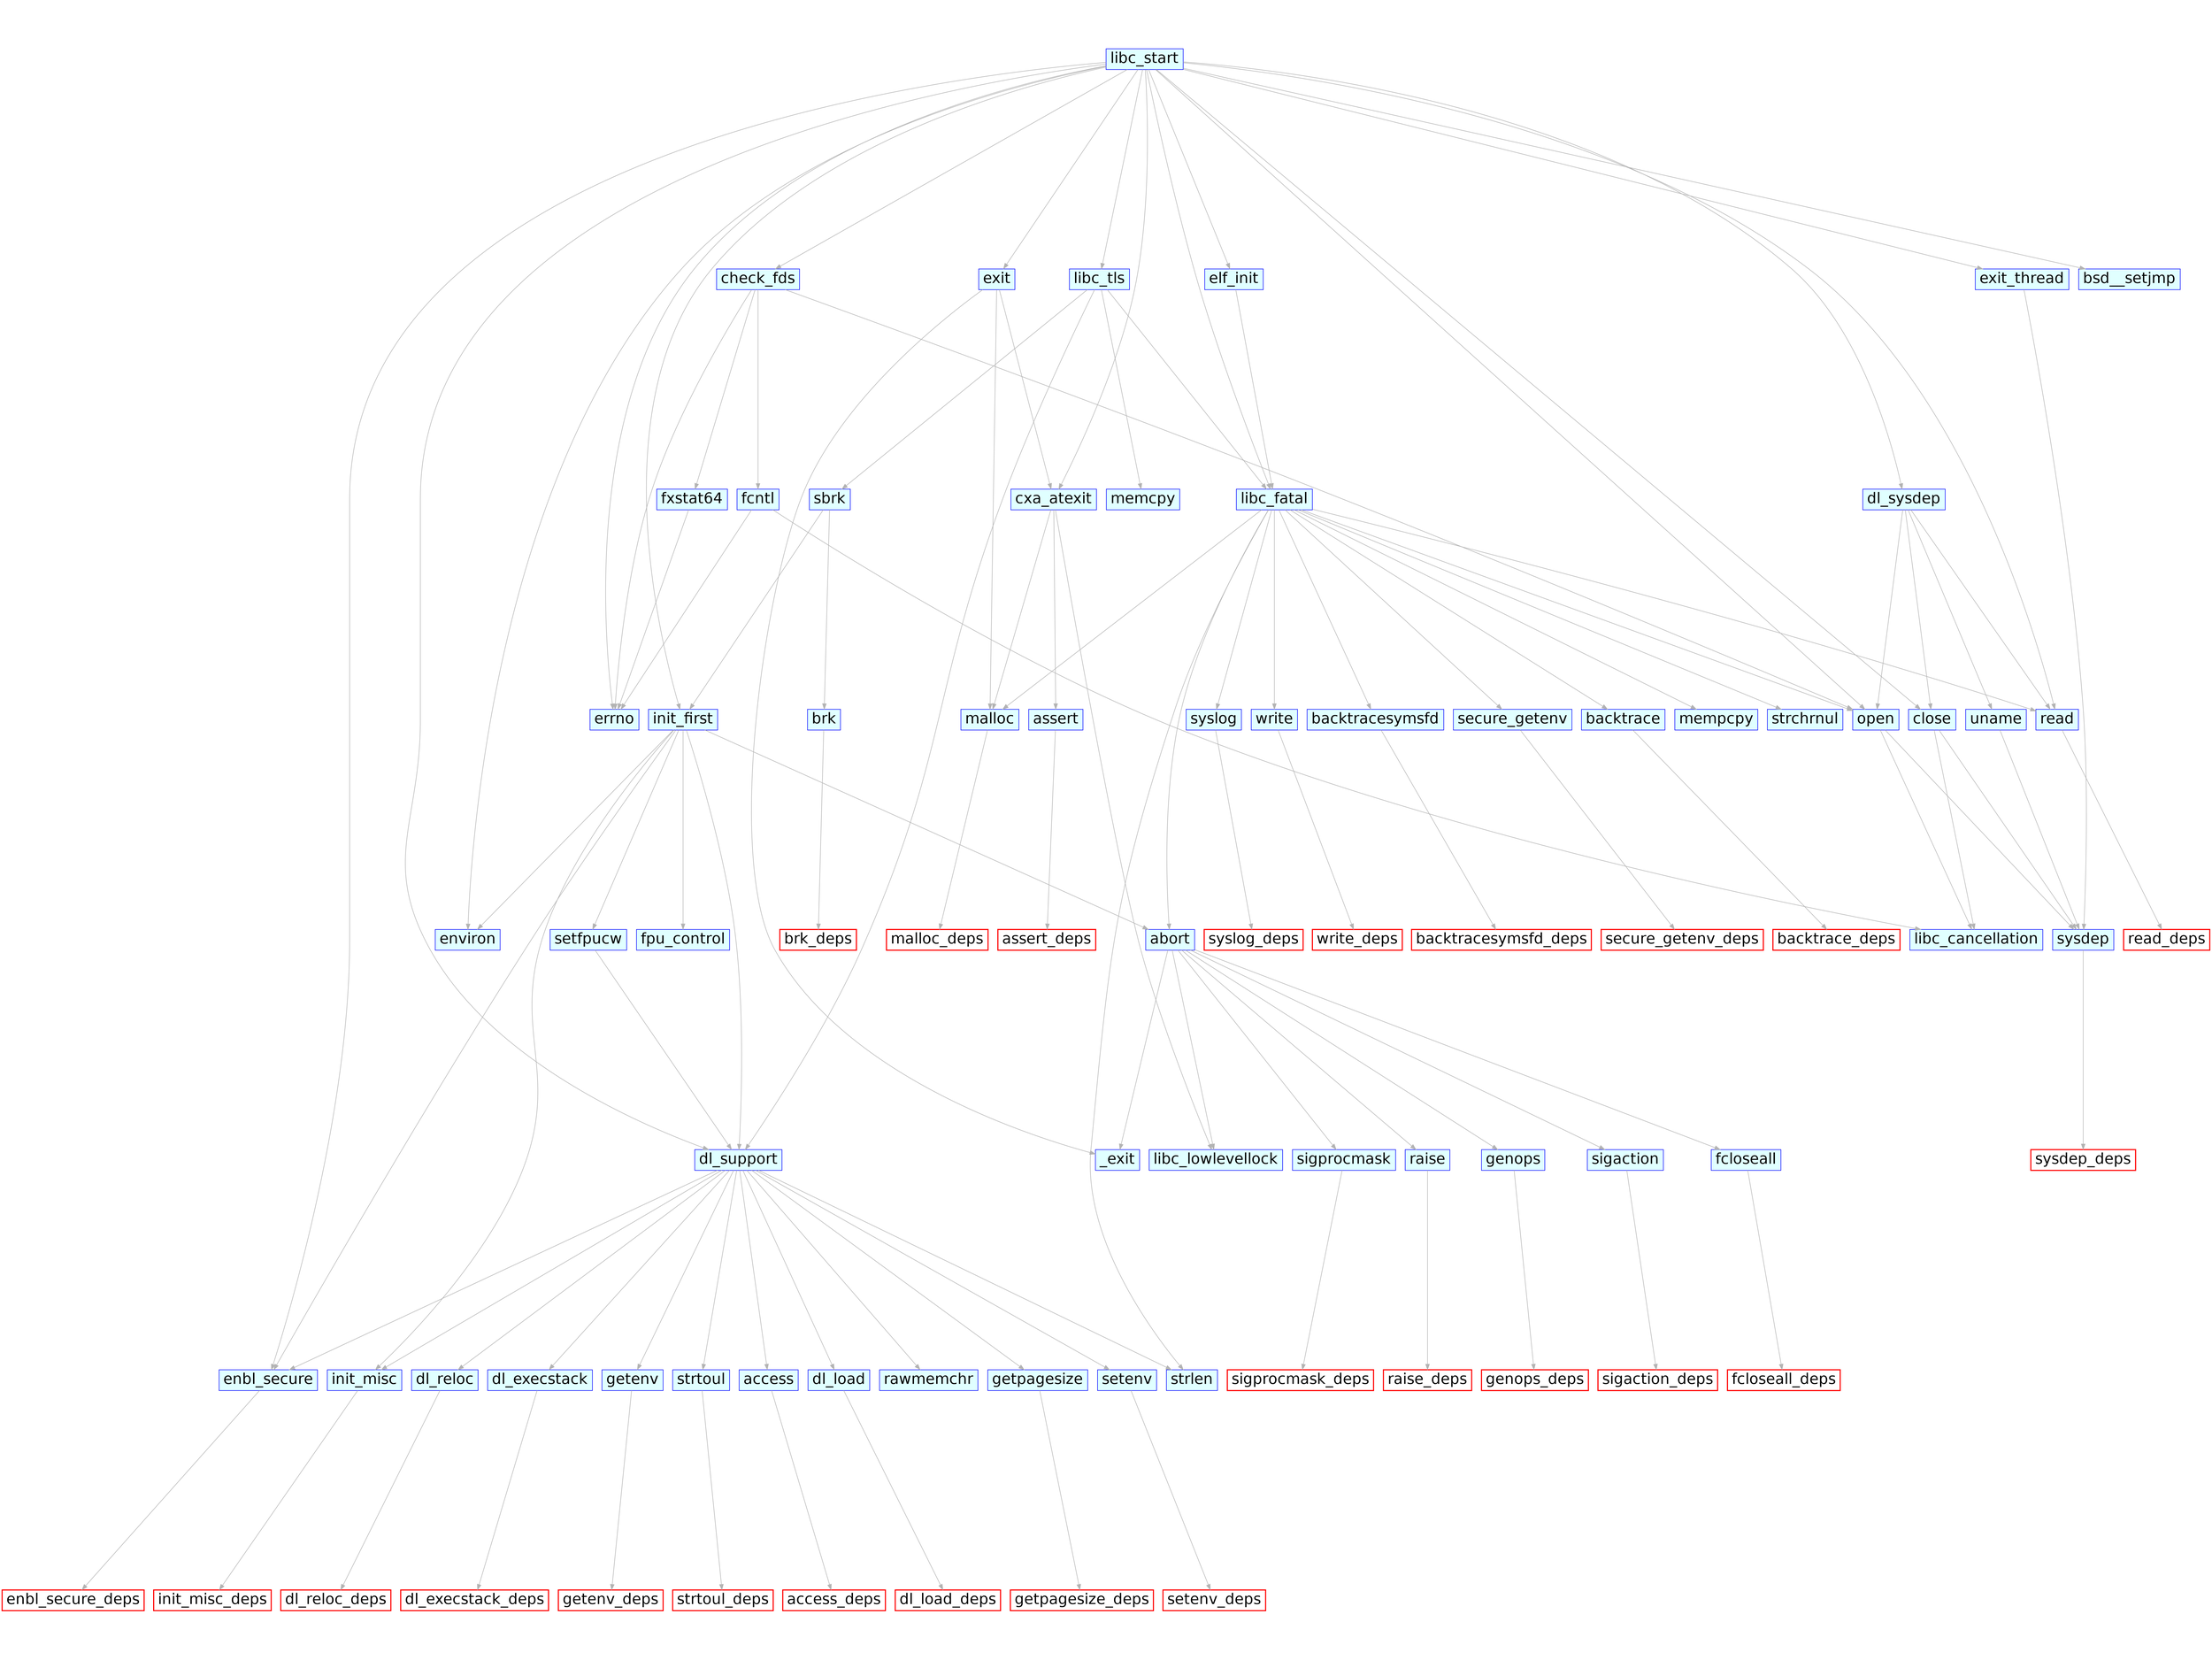 digraph libcdeps {
 ratio=0.75;
 edge [color=grey70];
 root=libc_start;
 overlap=scale;
libc_start [shape=box fontsize=28 style=filled fillcolor=LightCyan color=blue fontname="Helvetica"];
libc_start -> init_first;
init_first [shape=box fontsize=28 style=filled fillcolor=LightCyan color=blue fontname="Helvetica"];
init_first -> dl_support;
dl_support [shape=box fontsize=28 style=filled fillcolor=LightCyan color=blue fontname="Helvetica"];
dl_support -> getenv;
getenv [shape=box fontsize=28 style=filled fillcolor=LightCyan color=blue fontname="Helvetica"];
getenv -> getenv_deps;
getenv_deps [shape=box fontsize=28 style=bold fontname="Helvetica" color=red];
dl_support -> enbl_secure;
enbl_secure [shape=box fontsize=28 style=filled fillcolor=LightCyan color=blue fontname="Helvetica"];
enbl_secure -> enbl_secure_deps;
enbl_secure_deps [shape=box fontsize=28 style=bold fontname="Helvetica" color=red];
dl_support -> strtoul;
strtoul [shape=box fontsize=28 style=filled fillcolor=LightCyan color=blue fontname="Helvetica"];
strtoul -> strtoul_deps;
strtoul_deps [shape=box fontsize=28 style=bold fontname="Helvetica" color=red];
dl_support -> access;
access [shape=box fontsize=28 style=filled fillcolor=LightCyan color=blue fontname="Helvetica"];
access -> access_deps;
access_deps [shape=box fontsize=28 style=bold fontname="Helvetica" color=red];
dl_support -> strlen;
strlen [shape=box fontsize=28 style=filled fillcolor=LightCyan color=blue fontname="Helvetica"];
dl_support -> init_misc;
init_misc [shape=box fontsize=28 style=filled fillcolor=LightCyan color=blue fontname="Helvetica"];
init_misc -> init_misc_deps;
init_misc_deps [shape=box fontsize=28 style=bold fontname="Helvetica" color=red];
dl_support -> dl_load;
dl_load [shape=box fontsize=28 style=filled fillcolor=LightCyan color=blue fontname="Helvetica"];
dl_load -> dl_load_deps;
dl_load_deps [shape=box fontsize=28 style=bold fontname="Helvetica" color=red];
dl_support -> rawmemchr;
rawmemchr [shape=box fontsize=28 style=filled fillcolor=LightCyan color=blue fontname="Helvetica"];
dl_support -> getpagesize;
getpagesize [shape=box fontsize=28 style=filled fillcolor=LightCyan color=blue fontname="Helvetica"];
getpagesize -> getpagesize_deps;
getpagesize_deps [shape=box fontsize=28 style=bold fontname="Helvetica" color=red];
dl_support -> setenv;
setenv [shape=box fontsize=28 style=filled fillcolor=LightCyan color=blue fontname="Helvetica"];
setenv -> setenv_deps;
setenv_deps [shape=box fontsize=28 style=bold fontname="Helvetica" color=red];
dl_support -> dl_reloc;
dl_reloc [shape=box fontsize=28 style=filled fillcolor=LightCyan color=blue fontname="Helvetica"];
dl_reloc -> dl_reloc_deps;
dl_reloc_deps [shape=box fontsize=28 style=bold fontname="Helvetica" color=red];
dl_support -> dl_execstack;
dl_execstack [shape=box fontsize=28 style=filled fillcolor=LightCyan color=blue fontname="Helvetica"];
dl_execstack -> dl_execstack_deps;
dl_execstack_deps [shape=box fontsize=28 style=bold fontname="Helvetica" color=red];
init_first -> enbl_secure;
init_first -> abort;
abort [shape=box fontsize=28 style=filled fillcolor=LightCyan color=blue fontname="Helvetica"];
abort -> fcloseall;
fcloseall [shape=box fontsize=28 style=filled fillcolor=LightCyan color=blue fontname="Helvetica"];
fcloseall -> fcloseall_deps;
fcloseall_deps [shape=box fontsize=28 style=bold fontname="Helvetica" color=red];
abort -> raise;
raise [shape=box fontsize=28 style=filled fillcolor=LightCyan color=blue fontname="Helvetica"];
raise -> raise_deps;
raise_deps [shape=box fontsize=28 style=bold fontname="Helvetica" color=red];
abort -> genops;
genops [shape=box fontsize=28 style=filled fillcolor=LightCyan color=blue fontname="Helvetica"];
genops -> genops_deps;
genops_deps [shape=box fontsize=28 style=bold fontname="Helvetica" color=red];
abort -> libc_lowlevellock;
libc_lowlevellock [shape=box fontsize=28 style=filled fillcolor=LightCyan color=blue fontname="Helvetica"];
abort -> _exit;
_exit [shape=box fontsize=28 style=filled fillcolor=LightCyan color=blue fontname="Helvetica"];
abort -> sigprocmask;
sigprocmask [shape=box fontsize=28 style=filled fillcolor=LightCyan color=blue fontname="Helvetica"];
sigprocmask -> sigprocmask_deps;
sigprocmask_deps [shape=box fontsize=28 style=bold fontname="Helvetica" color=red];
abort -> sigaction;
sigaction [shape=box fontsize=28 style=filled fillcolor=LightCyan color=blue fontname="Helvetica"];
sigaction -> sigaction_deps;
sigaction_deps [shape=box fontsize=28 style=bold fontname="Helvetica" color=red];
init_first -> setfpucw;
setfpucw [shape=box fontsize=28 style=filled fillcolor=LightCyan color=blue fontname="Helvetica"];
setfpucw -> dl_support;
init_first -> init_misc;
init_first -> fpu_control;
fpu_control [shape=box fontsize=28 style=filled fillcolor=LightCyan color=blue fontname="Helvetica"];
init_first -> environ;
environ [shape=box fontsize=28 style=filled fillcolor=LightCyan color=blue fontname="Helvetica"];
libc_start -> enbl_secure;
libc_start -> check_fds;
check_fds [shape=box fontsize=28 style=filled fillcolor=LightCyan color=blue fontname="Helvetica"];
check_fds -> open;
open [shape=box fontsize=28 style=filled fillcolor=LightCyan color=blue fontname="Helvetica"];
open -> libc_cancellation;
libc_cancellation [shape=box fontsize=28 style=filled fillcolor=LightCyan color=blue fontname="Helvetica"];
open -> sysdep;
sysdep [shape=box fontsize=28 style=filled fillcolor=LightCyan color=blue fontname="Helvetica"];
sysdep -> sysdep_deps;
sysdep_deps [shape=box fontsize=28 style=bold fontname="Helvetica" color=red];
check_fds -> fxstat64;
fxstat64 [shape=box fontsize=28 style=filled fillcolor=LightCyan color=blue fontname="Helvetica"];
fxstat64 -> errno;
errno [shape=box fontsize=28 style=filled fillcolor=LightCyan color=blue fontname="Helvetica"];
check_fds -> fcntl;
fcntl [shape=box fontsize=28 style=filled fillcolor=LightCyan color=blue fontname="Helvetica"];
fcntl -> libc_cancellation;
fcntl -> errno;
check_fds -> errno;
libc_start -> exit;
exit [shape=box fontsize=28 style=filled fillcolor=LightCyan color=blue fontname="Helvetica"];
exit -> _exit;
exit -> cxa_atexit;
cxa_atexit [shape=box fontsize=28 style=filled fillcolor=LightCyan color=blue fontname="Helvetica"];
cxa_atexit -> assert;
assert [shape=box fontsize=28 style=filled fillcolor=LightCyan color=blue fontname="Helvetica"];
assert -> assert_deps;
assert_deps [shape=box fontsize=28 style=bold fontname="Helvetica" color=red];
cxa_atexit -> libc_lowlevellock;
cxa_atexit -> malloc;
malloc [shape=box fontsize=28 style=filled fillcolor=LightCyan color=blue fontname="Helvetica"];
malloc -> malloc_deps;
malloc_deps [shape=box fontsize=28 style=bold fontname="Helvetica" color=red];
exit -> malloc;
libc_start -> libc_tls;
libc_tls [shape=box fontsize=28 style=filled fillcolor=LightCyan color=blue fontname="Helvetica"];
libc_tls -> dl_support;
libc_tls -> sbrk;
sbrk [shape=box fontsize=28 style=filled fillcolor=LightCyan color=blue fontname="Helvetica"];
sbrk -> init_first;
sbrk -> brk;
brk [shape=box fontsize=28 style=filled fillcolor=LightCyan color=blue fontname="Helvetica"];
brk -> brk_deps;
brk_deps [shape=box fontsize=28 style=bold fontname="Helvetica" color=red];
libc_tls -> memcpy;
memcpy [shape=box fontsize=28 style=filled fillcolor=LightCyan color=blue fontname="Helvetica"];
libc_tls -> libc_fatal;
libc_fatal [shape=box fontsize=28 style=filled fillcolor=LightCyan color=blue fontname="Helvetica"];
libc_fatal -> mempcpy;
mempcpy [shape=box fontsize=28 style=filled fillcolor=LightCyan color=blue fontname="Helvetica"];
libc_fatal -> abort;
libc_fatal -> strlen;
libc_fatal -> strchrnul;
strchrnul [shape=box fontsize=28 style=filled fillcolor=LightCyan color=blue fontname="Helvetica"];
libc_fatal -> backtracesymsfd;
backtracesymsfd [shape=box fontsize=28 style=filled fillcolor=LightCyan color=blue fontname="Helvetica"];
backtracesymsfd -> backtracesymsfd_deps;
backtracesymsfd_deps [shape=box fontsize=28 style=bold fontname="Helvetica" color=red];
libc_fatal -> secure_getenv;
secure_getenv [shape=box fontsize=28 style=filled fillcolor=LightCyan color=blue fontname="Helvetica"];
secure_getenv -> secure_getenv_deps;
secure_getenv_deps [shape=box fontsize=28 style=bold fontname="Helvetica" color=red];
libc_fatal -> open;
libc_fatal -> backtrace;
backtrace [shape=box fontsize=28 style=filled fillcolor=LightCyan color=blue fontname="Helvetica"];
backtrace -> backtrace_deps;
backtrace_deps [shape=box fontsize=28 style=bold fontname="Helvetica" color=red];
libc_fatal -> syslog;
syslog [shape=box fontsize=28 style=filled fillcolor=LightCyan color=blue fontname="Helvetica"];
syslog -> syslog_deps;
syslog_deps [shape=box fontsize=28 style=bold fontname="Helvetica" color=red];
libc_fatal -> read;
read [shape=box fontsize=28 style=filled fillcolor=LightCyan color=blue fontname="Helvetica"];
read -> read_deps;
read_deps [shape=box fontsize=28 style=bold fontname="Helvetica" color=red];
libc_fatal -> malloc;
libc_fatal -> write;
write [shape=box fontsize=28 style=filled fillcolor=LightCyan color=blue fontname="Helvetica"];
write -> write_deps;
write_deps [shape=box fontsize=28 style=bold fontname="Helvetica" color=red];
libc_start -> errno;
libc_start -> dl_sysdep;
dl_sysdep [shape=box fontsize=28 style=filled fillcolor=LightCyan color=blue fontname="Helvetica"];
dl_sysdep -> open;
dl_sysdep -> uname;
uname [shape=box fontsize=28 style=filled fillcolor=LightCyan color=blue fontname="Helvetica"];
uname -> sysdep;
dl_sysdep -> close;
close [shape=box fontsize=28 style=filled fillcolor=LightCyan color=blue fontname="Helvetica"];
close -> libc_cancellation;
close -> sysdep;
dl_sysdep -> read;
libc_start -> libc_fatal;
libc_start -> environ;
libc_start -> open;
libc_start -> dl_support;
libc_start -> close;
libc_start -> elf_init;
elf_init [shape=box fontsize=28 style=filled fillcolor=LightCyan color=blue fontname="Helvetica"];
elf_init -> libc_fatal;
libc_start -> read;
libc_start -> exit_thread;
exit_thread [shape=box fontsize=28 style=filled fillcolor=LightCyan color=blue fontname="Helvetica"];
exit_thread -> sysdep;
libc_start -> bsd__setjmp;
bsd__setjmp [shape=box fontsize=28 style=filled fillcolor=LightCyan color=blue fontname="Helvetica"];
libc_start -> cxa_atexit;
}
